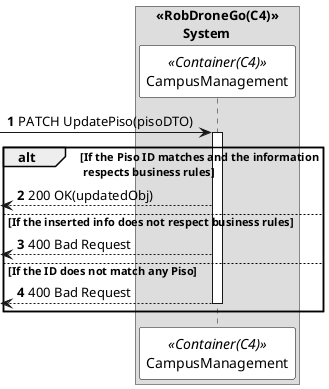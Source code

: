 @startuml updatePisoSD
autonumber

skinparam sequence {
ParticipantBorderColor black
ParticipantBackgroundColor white
}


box "<<RobDroneGo(C4)>>\n\tSystem"
participant CampusManagement as CM <<Container(C4)>>
end box



 -> CM: PATCH UpdatePiso(pisoDTO)
activate CM

alt If the Piso ID matches and the information\n respects business rules
 <-- CM : 200 OK(updatedObj)



else If the inserted info does not respect business rules

 <-- CM : 400 Bad Request

 
else If the ID does not match any Piso

 <-- CM : 400 Bad Request
deactivate CM


end


@enduml